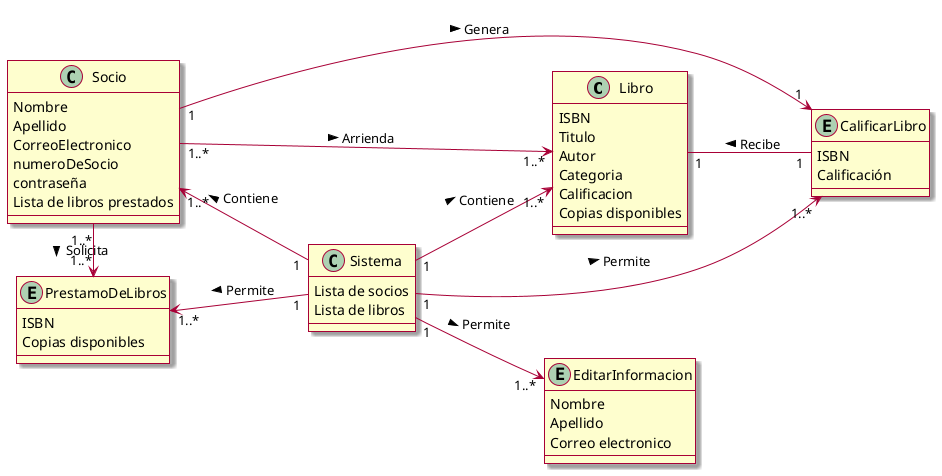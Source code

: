 @startuml
left to right direction
skin rose

class Libro {
  ISBN
  Titulo
  Autor
  Categoria
  Calificacion
  Copias disponibles
}
class Socio{
 Nombre
 Apellido
 CorreoElectronico
 numeroDeSocio
 contraseña
 Lista de libros prestados
}

class Sistema{
Lista de socios
Lista de libros
}

entity PrestamoDeLibros{
 ISBN
 Copias disponibles

}

entity EditarInformacion{
 Nombre
 Apellido
 Correo electronico
}

entity CalificarLibro{
 ISBN
 Calificación

}


Sistema "1" -up-> "1..*" Socio : Contiene >
Sistema "1" -down-> "1..*" Libro : Contiene >
Socio "1..*" -> "1..*" Libro : Arrienda >
Sistema "1" -up-> "1..*" PrestamoDeLibros : Permite >
Socio "1..*" -> "1..*" PrestamoDeLibros : Solicita >
Sistema "1" --> "1..*" EditarInformacion : Permite >
Libro "1" -- "1" CalificarLibro : Recibe <
Socio "1" --> "1" CalificarLibro : Genera >
Sistema "1" --> "1..*" CalificarLibro : Permite >


@enduml